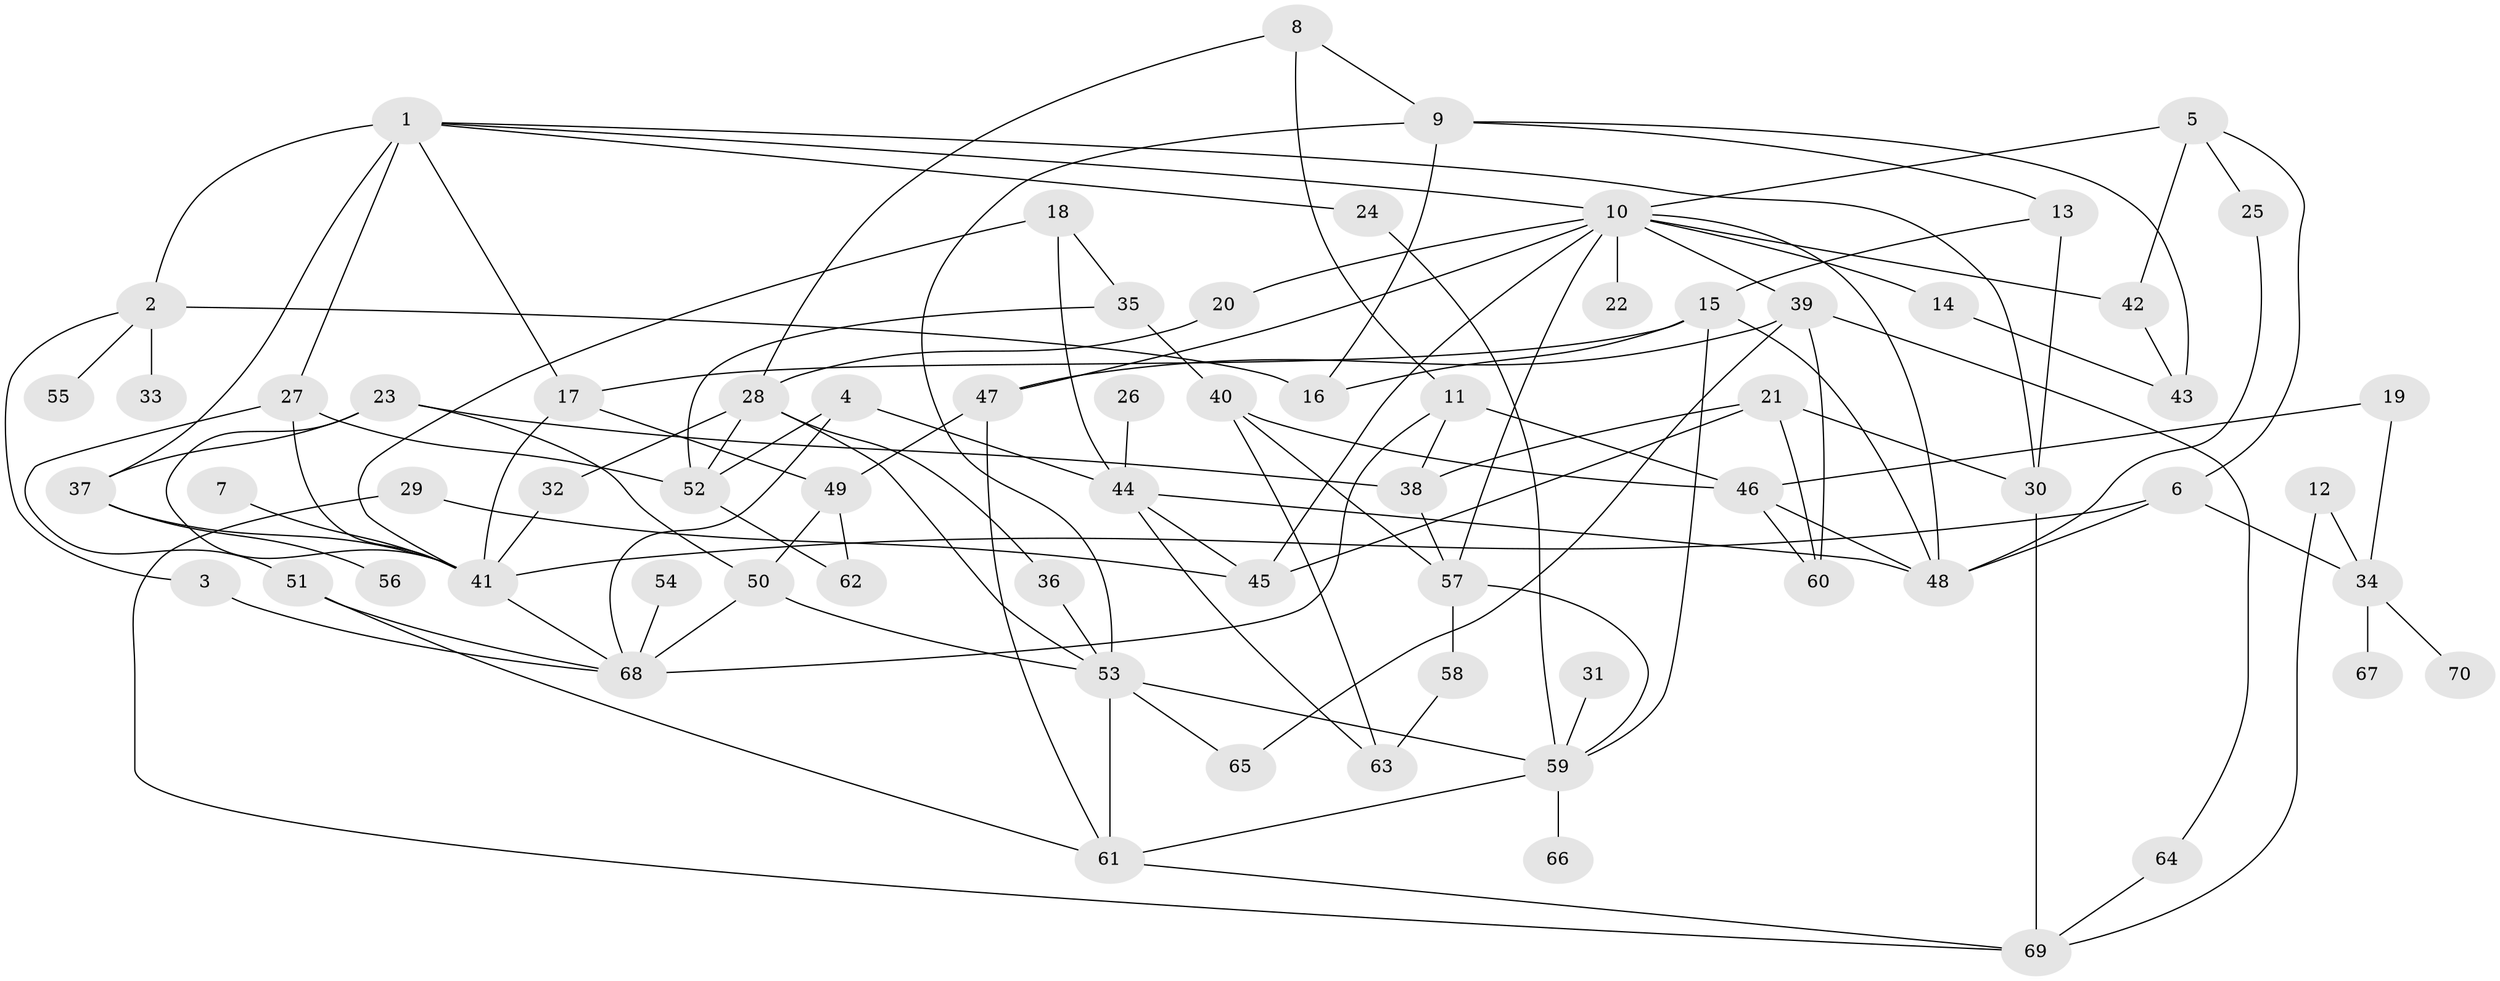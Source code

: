 // original degree distribution, {5: 0.07857142857142857, 6: 0.02857142857142857, 3: 0.25, 2: 0.29285714285714287, 4: 0.16428571428571428, 8: 0.014285714285714285, 1: 0.17142857142857143}
// Generated by graph-tools (version 1.1) at 2025/49/03/09/25 03:49:27]
// undirected, 70 vertices, 124 edges
graph export_dot {
graph [start="1"]
  node [color=gray90,style=filled];
  1;
  2;
  3;
  4;
  5;
  6;
  7;
  8;
  9;
  10;
  11;
  12;
  13;
  14;
  15;
  16;
  17;
  18;
  19;
  20;
  21;
  22;
  23;
  24;
  25;
  26;
  27;
  28;
  29;
  30;
  31;
  32;
  33;
  34;
  35;
  36;
  37;
  38;
  39;
  40;
  41;
  42;
  43;
  44;
  45;
  46;
  47;
  48;
  49;
  50;
  51;
  52;
  53;
  54;
  55;
  56;
  57;
  58;
  59;
  60;
  61;
  62;
  63;
  64;
  65;
  66;
  67;
  68;
  69;
  70;
  1 -- 2 [weight=1.0];
  1 -- 10 [weight=1.0];
  1 -- 17 [weight=1.0];
  1 -- 24 [weight=1.0];
  1 -- 27 [weight=1.0];
  1 -- 30 [weight=1.0];
  1 -- 37 [weight=1.0];
  2 -- 3 [weight=1.0];
  2 -- 16 [weight=1.0];
  2 -- 33 [weight=1.0];
  2 -- 55 [weight=1.0];
  3 -- 68 [weight=1.0];
  4 -- 44 [weight=1.0];
  4 -- 52 [weight=1.0];
  4 -- 68 [weight=1.0];
  5 -- 6 [weight=1.0];
  5 -- 10 [weight=1.0];
  5 -- 25 [weight=1.0];
  5 -- 42 [weight=1.0];
  6 -- 34 [weight=1.0];
  6 -- 41 [weight=1.0];
  6 -- 48 [weight=1.0];
  7 -- 41 [weight=1.0];
  8 -- 9 [weight=1.0];
  8 -- 11 [weight=1.0];
  8 -- 28 [weight=1.0];
  9 -- 13 [weight=1.0];
  9 -- 16 [weight=1.0];
  9 -- 43 [weight=1.0];
  9 -- 53 [weight=1.0];
  10 -- 14 [weight=1.0];
  10 -- 20 [weight=1.0];
  10 -- 22 [weight=1.0];
  10 -- 39 [weight=1.0];
  10 -- 42 [weight=1.0];
  10 -- 45 [weight=1.0];
  10 -- 47 [weight=1.0];
  10 -- 48 [weight=1.0];
  10 -- 57 [weight=1.0];
  11 -- 38 [weight=1.0];
  11 -- 46 [weight=1.0];
  11 -- 68 [weight=2.0];
  12 -- 34 [weight=1.0];
  12 -- 69 [weight=1.0];
  13 -- 15 [weight=1.0];
  13 -- 30 [weight=1.0];
  14 -- 43 [weight=1.0];
  15 -- 16 [weight=1.0];
  15 -- 17 [weight=1.0];
  15 -- 48 [weight=1.0];
  15 -- 59 [weight=1.0];
  17 -- 41 [weight=1.0];
  17 -- 49 [weight=1.0];
  18 -- 35 [weight=1.0];
  18 -- 41 [weight=1.0];
  18 -- 44 [weight=1.0];
  19 -- 34 [weight=1.0];
  19 -- 46 [weight=1.0];
  20 -- 28 [weight=1.0];
  21 -- 30 [weight=1.0];
  21 -- 38 [weight=1.0];
  21 -- 45 [weight=1.0];
  21 -- 60 [weight=1.0];
  23 -- 37 [weight=1.0];
  23 -- 38 [weight=1.0];
  23 -- 41 [weight=1.0];
  23 -- 50 [weight=1.0];
  24 -- 59 [weight=1.0];
  25 -- 48 [weight=1.0];
  26 -- 44 [weight=1.0];
  27 -- 41 [weight=1.0];
  27 -- 51 [weight=1.0];
  27 -- 52 [weight=1.0];
  28 -- 32 [weight=1.0];
  28 -- 36 [weight=1.0];
  28 -- 52 [weight=1.0];
  28 -- 53 [weight=1.0];
  29 -- 45 [weight=1.0];
  29 -- 69 [weight=1.0];
  30 -- 69 [weight=1.0];
  31 -- 59 [weight=1.0];
  32 -- 41 [weight=1.0];
  34 -- 67 [weight=1.0];
  34 -- 70 [weight=1.0];
  35 -- 40 [weight=1.0];
  35 -- 52 [weight=1.0];
  36 -- 53 [weight=1.0];
  37 -- 41 [weight=1.0];
  37 -- 56 [weight=1.0];
  38 -- 57 [weight=1.0];
  39 -- 47 [weight=1.0];
  39 -- 60 [weight=1.0];
  39 -- 64 [weight=1.0];
  39 -- 65 [weight=1.0];
  40 -- 46 [weight=1.0];
  40 -- 57 [weight=2.0];
  40 -- 63 [weight=1.0];
  41 -- 68 [weight=1.0];
  42 -- 43 [weight=1.0];
  44 -- 45 [weight=1.0];
  44 -- 48 [weight=1.0];
  44 -- 63 [weight=1.0];
  46 -- 48 [weight=1.0];
  46 -- 60 [weight=1.0];
  47 -- 49 [weight=1.0];
  47 -- 61 [weight=1.0];
  49 -- 50 [weight=2.0];
  49 -- 62 [weight=1.0];
  50 -- 53 [weight=1.0];
  50 -- 68 [weight=1.0];
  51 -- 61 [weight=1.0];
  51 -- 68 [weight=1.0];
  52 -- 62 [weight=1.0];
  53 -- 59 [weight=1.0];
  53 -- 61 [weight=1.0];
  53 -- 65 [weight=1.0];
  54 -- 68 [weight=1.0];
  57 -- 58 [weight=1.0];
  57 -- 59 [weight=1.0];
  58 -- 63 [weight=1.0];
  59 -- 61 [weight=1.0];
  59 -- 66 [weight=1.0];
  61 -- 69 [weight=1.0];
  64 -- 69 [weight=1.0];
}
